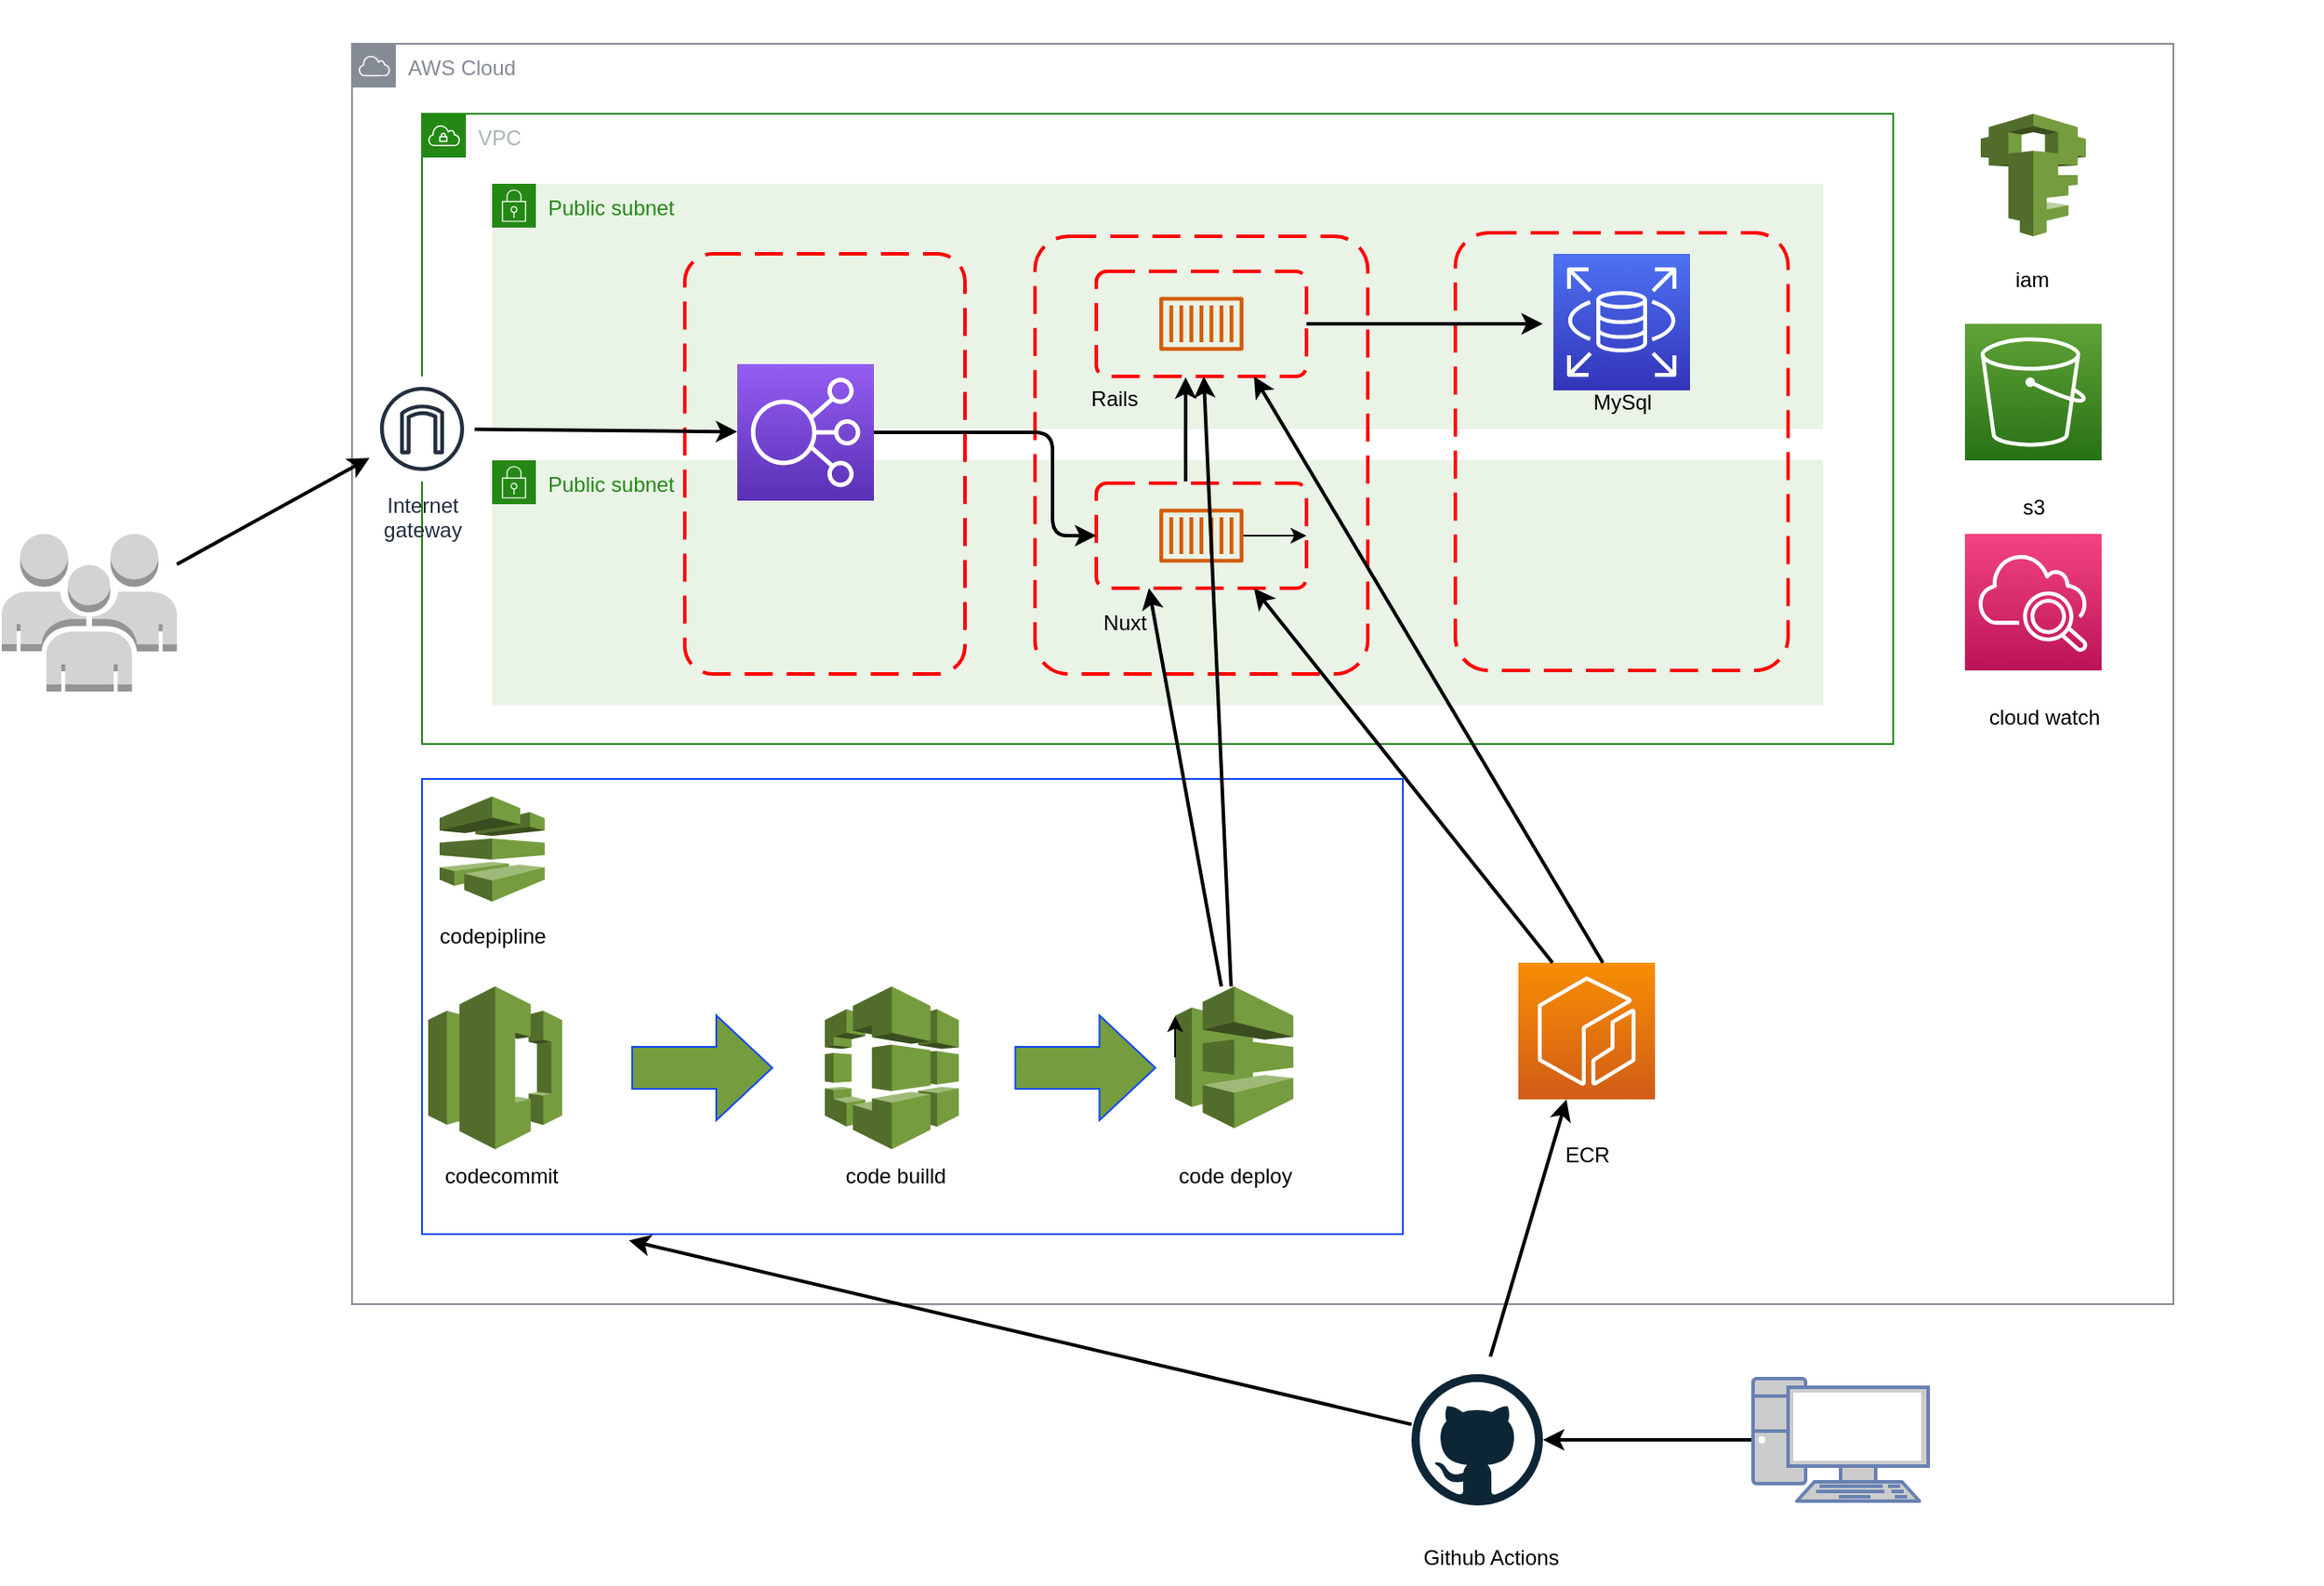 <mxfile>
    <diagram id="zx6Mof1Fe3e_K5SjAvGE" name="Page-1">
        <mxGraphModel dx="1146" dy="682" grid="1" gridSize="10" guides="1" tooltips="1" connect="1" arrows="1" fold="1" page="1" pageScale="1" pageWidth="1654" pageHeight="1169" background="#ffffff" math="0" shadow="0">
            <root>
                <mxCell id="0"/>
                <mxCell id="1" parent="0"/>
                <mxCell id="38" value="Public subnet" style="points=[[0,0],[0.25,0],[0.5,0],[0.75,0],[1,0],[1,0.25],[1,0.5],[1,0.75],[1,1],[0.75,1],[0.5,1],[0.25,1],[0,1],[0,0.75],[0,0.5],[0,0.25]];outlineConnect=0;gradientColor=none;html=1;whiteSpace=wrap;fontSize=12;fontStyle=0;container=1;pointerEvents=0;collapsible=0;recursiveResize=0;shape=mxgraph.aws4.group;grIcon=mxgraph.aws4.group_security_group;grStroke=0;strokeColor=#248814;fillColor=#E9F3E6;verticalAlign=top;align=left;spacingLeft=30;fontColor=#248814;dashed=0;" parent="1" vertex="1">
                    <mxGeometry x="320" y="160" width="760" height="140" as="geometry"/>
                </mxCell>
                <mxCell id="42" value="Public subnet" style="points=[[0,0],[0.25,0],[0.5,0],[0.75,0],[1,0],[1,0.25],[1,0.5],[1,0.75],[1,1],[0.75,1],[0.5,1],[0.25,1],[0,1],[0,0.75],[0,0.5],[0,0.25]];outlineConnect=0;gradientColor=none;html=1;whiteSpace=wrap;fontSize=12;fontStyle=0;container=1;pointerEvents=0;collapsible=0;recursiveResize=0;shape=mxgraph.aws4.group;grIcon=mxgraph.aws4.group_security_group;grStroke=0;strokeColor=#248814;fillColor=#E9F3E6;verticalAlign=top;align=left;spacingLeft=30;fontColor=#248814;dashed=0;" parent="1" vertex="1">
                    <mxGeometry x="320" y="318" width="760" height="140" as="geometry"/>
                </mxCell>
                <mxCell id="4" value="AWS Cloud" style="sketch=0;outlineConnect=0;gradientColor=none;html=1;whiteSpace=wrap;fontSize=12;fontStyle=0;shape=mxgraph.aws4.group;grIcon=mxgraph.aws4.group_aws_cloud;strokeColor=#858B94;fillColor=none;verticalAlign=top;align=left;spacingLeft=30;fontColor=#858B94;dashed=0;" parent="1" vertex="1">
                    <mxGeometry x="240" y="80" width="1040" height="720" as="geometry"/>
                </mxCell>
                <mxCell id="16" value="" style="rounded=0;whiteSpace=wrap;html=1;fontColor=#000000;fillColor=none;strokeColor=#124af3;" parent="1" vertex="1">
                    <mxGeometry x="280" y="500" width="560" height="260" as="geometry"/>
                </mxCell>
                <mxCell id="7" value="VPC" style="points=[[0,0],[0.25,0],[0.5,0],[0.75,0],[1,0],[1,0.25],[1,0.5],[1,0.75],[1,1],[0.75,1],[0.5,1],[0.25,1],[0,1],[0,0.75],[0,0.5],[0,0.25]];outlineConnect=0;gradientColor=none;html=1;whiteSpace=wrap;fontSize=12;fontStyle=0;container=1;pointerEvents=0;collapsible=0;recursiveResize=0;shape=mxgraph.aws4.group;grIcon=mxgraph.aws4.group_vpc;strokeColor=#248814;fillColor=none;verticalAlign=top;align=left;spacingLeft=30;fontColor=#AAB7B8;dashed=0;" parent="1" vertex="1">
                    <mxGeometry x="280" y="120" width="840" height="360" as="geometry"/>
                </mxCell>
                <mxCell id="45" value="" style="rounded=1;arcSize=10;dashed=1;strokeColor=#ff0000;fillColor=none;gradientColor=none;dashPattern=8 4;strokeWidth=2;fontColor=#000000;" parent="7" vertex="1">
                    <mxGeometry x="150" y="80" width="160" height="240" as="geometry"/>
                </mxCell>
                <mxCell id="46" value="" style="rounded=1;arcSize=10;dashed=1;strokeColor=#ff0000;fillColor=none;gradientColor=none;dashPattern=8 4;strokeWidth=2;fontColor=#000000;" parent="7" vertex="1">
                    <mxGeometry x="350" y="70" width="190" height="250" as="geometry"/>
                </mxCell>
                <mxCell id="47" value="" style="sketch=0;points=[[0,0,0],[0.25,0,0],[0.5,0,0],[0.75,0,0],[1,0,0],[0,1,0],[0.25,1,0],[0.5,1,0],[0.75,1,0],[1,1,0],[0,0.25,0],[0,0.5,0],[0,0.75,0],[1,0.25,0],[1,0.5,0],[1,0.75,0]];outlineConnect=0;fontColor=#232F3E;gradientColor=#945DF2;gradientDirection=north;fillColor=#5A30B5;strokeColor=#ffffff;dashed=0;verticalLabelPosition=bottom;verticalAlign=top;align=center;html=1;fontSize=12;fontStyle=0;aspect=fixed;shape=mxgraph.aws4.resourceIcon;resIcon=mxgraph.aws4.elastic_load_balancing;" parent="7" vertex="1">
                    <mxGeometry x="180" y="143" width="78" height="78" as="geometry"/>
                </mxCell>
                <mxCell id="51" value="" style="whiteSpace=wrap;html=1;fillColor=none;strokeColor=#ff0000;fontColor=#000000;rounded=1;arcSize=10;dashed=1;gradientColor=none;dashPattern=8 4;strokeWidth=2;" parent="7" vertex="1">
                    <mxGeometry x="385" y="211" width="120" height="60" as="geometry"/>
                </mxCell>
                <mxCell id="52" value="" style="edgeStyle=none;html=1;fontColor=#000000;startArrow=none;" parent="7" source="50" target="51" edge="1">
                    <mxGeometry relative="1" as="geometry"/>
                </mxCell>
                <mxCell id="50" value="" style="sketch=0;outlineConnect=0;fontColor=#232F3E;gradientColor=none;fillColor=#D45B07;strokeColor=none;dashed=0;verticalLabelPosition=bottom;verticalAlign=top;align=center;html=1;fontSize=12;fontStyle=0;aspect=fixed;pointerEvents=1;shape=mxgraph.aws4.container_1;" parent="7" vertex="1">
                    <mxGeometry x="421" y="225.5" width="48" height="31" as="geometry"/>
                </mxCell>
                <mxCell id="54" value="Nuxt" style="text;html=1;align=center;verticalAlign=middle;resizable=0;points=[];autosize=1;strokeColor=none;fillColor=none;fontColor=#000000;" parent="7" vertex="1">
                    <mxGeometry x="376" y="276" width="50" height="30" as="geometry"/>
                </mxCell>
                <mxCell id="70" value="" style="endArrow=classic;html=1;strokeColor=#000000;strokeWidth=2;fontColor=#000000;entryX=0;entryY=0.5;entryDx=0;entryDy=0;exitX=1;exitY=0.5;exitDx=0;exitDy=0;exitPerimeter=0;" parent="7" source="47" target="51" edge="1">
                    <mxGeometry width="50" height="50" relative="1" as="geometry">
                        <mxPoint x="560" y="450" as="sourcePoint"/>
                        <mxPoint x="610" y="400" as="targetPoint"/>
                        <Array as="points">
                            <mxPoint x="360" y="182"/>
                            <mxPoint x="360" y="241"/>
                        </Array>
                    </mxGeometry>
                </mxCell>
                <mxCell id="72" value="" style="whiteSpace=wrap;html=1;fillColor=none;strokeColor=#ff0000;fontColor=#000000;rounded=1;arcSize=10;dashed=1;gradientColor=none;dashPattern=8 4;strokeWidth=2;" vertex="1" parent="7">
                    <mxGeometry x="385" y="90" width="120" height="60" as="geometry"/>
                </mxCell>
                <mxCell id="73" value="" style="sketch=0;outlineConnect=0;fontColor=#232F3E;gradientColor=none;fillColor=#D45B07;strokeColor=none;dashed=0;verticalLabelPosition=bottom;verticalAlign=top;align=center;html=1;fontSize=12;fontStyle=0;aspect=fixed;pointerEvents=1;shape=mxgraph.aws4.container_1;" vertex="1" parent="7">
                    <mxGeometry x="421" y="104.5" width="48" height="31" as="geometry"/>
                </mxCell>
                <mxCell id="83" value="" style="endArrow=classic;html=1;strokeColor=#000000;strokeWidth=2;fontColor=#000000;entryX=0.425;entryY=1.008;entryDx=0;entryDy=0;entryPerimeter=0;" edge="1" parent="7" target="72">
                    <mxGeometry width="50" height="50" relative="1" as="geometry">
                        <mxPoint x="436" y="210" as="sourcePoint"/>
                        <mxPoint x="495" y="170" as="targetPoint"/>
                    </mxGeometry>
                </mxCell>
                <mxCell id="84" value="Rails" style="text;html=1;align=center;verticalAlign=middle;resizable=0;points=[];autosize=1;strokeColor=none;fillColor=none;fontColor=#000000;" vertex="1" parent="7">
                    <mxGeometry x="370" y="148" width="50" height="30" as="geometry"/>
                </mxCell>
                <mxCell id="6" value="" style="outlineConnect=0;dashed=0;verticalLabelPosition=bottom;verticalAlign=top;align=center;html=1;shape=mxgraph.aws3.users;fillColor=#D2D3D3;gradientColor=none;" parent="1" vertex="1">
                    <mxGeometry x="40" y="360" width="100" height="90" as="geometry"/>
                </mxCell>
                <mxCell id="11" value="" style="outlineConnect=0;dashed=0;verticalLabelPosition=bottom;verticalAlign=top;align=center;html=1;shape=mxgraph.aws3.codepipeline;fillColor=#759C3E;gradientColor=none;" parent="1" vertex="1">
                    <mxGeometry x="290" y="510" width="60" height="60" as="geometry"/>
                </mxCell>
                <mxCell id="15" value="codepipline" style="text;html=1;align=center;verticalAlign=middle;resizable=0;points=[];autosize=1;strokeColor=none;fillColor=none;fontColor=#000000;" parent="1" vertex="1">
                    <mxGeometry x="280" y="575" width="80" height="30" as="geometry"/>
                </mxCell>
                <mxCell id="19" value="" style="sketch=0;points=[[0,0,0],[0.25,0,0],[0.5,0,0],[0.75,0,0],[1,0,0],[0,1,0],[0.25,1,0],[0.5,1,0],[0.75,1,0],[1,1,0],[0,0.25,0],[0,0.5,0],[0,0.75,0],[1,0.25,0],[1,0.5,0],[1,0.75,0]];outlineConnect=0;fontColor=#232F3E;gradientColor=#F78E04;gradientDirection=north;fillColor=#D05C17;strokeColor=#ffffff;dashed=0;verticalLabelPosition=bottom;verticalAlign=top;align=center;html=1;fontSize=12;fontStyle=0;aspect=fixed;shape=mxgraph.aws4.resourceIcon;resIcon=mxgraph.aws4.ecr;" parent="1" vertex="1">
                    <mxGeometry x="906" y="605" width="78" height="78" as="geometry"/>
                </mxCell>
                <mxCell id="20" value="ECR" style="text;html=1;align=center;verticalAlign=middle;resizable=0;points=[];autosize=1;strokeColor=none;fillColor=none;fontColor=#000000;" parent="1" vertex="1">
                    <mxGeometry x="920" y="700" width="50" height="30" as="geometry"/>
                </mxCell>
                <mxCell id="21" value="" style="sketch=0;points=[[0,0,0],[0.25,0,0],[0.5,0,0],[0.75,0,0],[1,0,0],[0,1,0],[0.25,1,0],[0.5,1,0],[0.75,1,0],[1,1,0],[0,0.25,0],[0,0.5,0],[0,0.75,0],[1,0.25,0],[1,0.5,0],[1,0.75,0]];outlineConnect=0;fontColor=#232F3E;gradientColor=#60A337;gradientDirection=north;fillColor=#277116;strokeColor=#ffffff;dashed=0;verticalLabelPosition=bottom;verticalAlign=top;align=center;html=1;fontSize=12;fontStyle=0;aspect=fixed;shape=mxgraph.aws4.resourceIcon;resIcon=mxgraph.aws4.s3;" parent="1" vertex="1">
                    <mxGeometry x="1161" y="240" width="78" height="78" as="geometry"/>
                </mxCell>
                <mxCell id="22" value="s3" style="text;html=1;align=center;verticalAlign=middle;resizable=0;points=[];autosize=1;strokeColor=none;fillColor=none;fontColor=#000000;" parent="1" vertex="1">
                    <mxGeometry x="1180" y="330" width="40" height="30" as="geometry"/>
                </mxCell>
                <mxCell id="23" value="" style="outlineConnect=0;dashed=0;verticalLabelPosition=bottom;verticalAlign=top;align=center;html=1;shape=mxgraph.aws3.iam;fillColor=#759C3E;gradientColor=none;strokeColor=#124af3;fontColor=#000000;" parent="1" vertex="1">
                    <mxGeometry x="1170" y="120" width="60" height="70" as="geometry"/>
                </mxCell>
                <mxCell id="24" value="iam" style="text;html=1;align=center;verticalAlign=middle;resizable=0;points=[];autosize=1;strokeColor=none;fillColor=none;fontColor=#000000;" parent="1" vertex="1">
                    <mxGeometry x="1179" y="200" width="40" height="30" as="geometry"/>
                </mxCell>
                <mxCell id="25" value="" style="sketch=0;points=[[0,0,0],[0.25,0,0],[0.5,0,0],[0.75,0,0],[1,0,0],[0,1,0],[0.25,1,0],[0.5,1,0],[0.75,1,0],[1,1,0],[0,0.25,0],[0,0.5,0],[0,0.75,0],[1,0.25,0],[1,0.5,0],[1,0.75,0]];points=[[0,0,0],[0.25,0,0],[0.5,0,0],[0.75,0,0],[1,0,0],[0,1,0],[0.25,1,0],[0.5,1,0],[0.75,1,0],[1,1,0],[0,0.25,0],[0,0.5,0],[0,0.75,0],[1,0.25,0],[1,0.5,0],[1,0.75,0]];outlineConnect=0;fontColor=#232F3E;gradientColor=#F34482;gradientDirection=north;fillColor=#BC1356;strokeColor=#ffffff;dashed=0;verticalLabelPosition=bottom;verticalAlign=top;align=center;html=1;fontSize=12;fontStyle=0;aspect=fixed;shape=mxgraph.aws4.resourceIcon;resIcon=mxgraph.aws4.cloudwatch_2;" parent="1" vertex="1">
                    <mxGeometry x="1161" y="360" width="78" height="78" as="geometry"/>
                </mxCell>
                <mxCell id="26" value="cloud watch" style="text;html=1;align=center;verticalAlign=middle;resizable=0;points=[];autosize=1;strokeColor=none;fillColor=none;fontColor=#000000;" parent="1" vertex="1">
                    <mxGeometry x="1161" y="450" width="90" height="30" as="geometry"/>
                </mxCell>
                <mxCell id="27" value="" style="dashed=0;outlineConnect=0;html=1;align=center;labelPosition=center;verticalLabelPosition=bottom;verticalAlign=top;shape=mxgraph.weblogos.github;strokeColor=#124af3;fontColor=#000000;fillColor=none;" parent="1" vertex="1">
                    <mxGeometry x="845" y="840" width="75" height="75" as="geometry"/>
                </mxCell>
                <mxCell id="55" value="" style="edgeStyle=none;html=1;fontColor=#000000;startArrow=none;startFill=0;strokeColor=#000000;endArrow=classic;endFill=1;strokeWidth=2;" parent="1" source="28" target="27" edge="1">
                    <mxGeometry relative="1" as="geometry"/>
                </mxCell>
                <mxCell id="28" value="" style="fontColor=#0066CC;verticalAlign=top;verticalLabelPosition=bottom;labelPosition=center;align=center;html=1;outlineConnect=0;fillColor=#CCCCCC;strokeColor=#6881B3;gradientColor=none;gradientDirection=north;strokeWidth=2;shape=mxgraph.networks.pc;" parent="1" vertex="1">
                    <mxGeometry x="1040" y="842.5" width="100" height="70" as="geometry"/>
                </mxCell>
                <mxCell id="29" value="Github Actions" style="text;html=1;align=center;verticalAlign=middle;resizable=0;points=[];autosize=1;strokeColor=none;fillColor=none;fontColor=#000000;" parent="1" vertex="1">
                    <mxGeometry x="840" y="930" width="100" height="30" as="geometry"/>
                </mxCell>
                <mxCell id="30" value="" style="outlineConnect=0;dashed=0;verticalLabelPosition=bottom;verticalAlign=top;align=center;html=1;shape=mxgraph.aws3.codecommit;fillColor=#759C3E;gradientColor=none;strokeColor=#124af3;fontColor=#000000;" parent="1" vertex="1">
                    <mxGeometry x="283.5" y="618.5" width="76.5" height="93" as="geometry"/>
                </mxCell>
                <mxCell id="56" value="" style="edgeStyle=none;html=1;strokeColor=#000000;strokeWidth=2;fontColor=#000000;startArrow=none;startFill=0;endArrow=classic;endFill=1;" parent="1" source="31" target="30" edge="1">
                    <mxGeometry relative="1" as="geometry"/>
                </mxCell>
                <mxCell id="31" value="codecommit" style="text;html=1;align=center;verticalAlign=middle;resizable=0;points=[];autosize=1;strokeColor=none;fillColor=none;fontColor=#000000;" parent="1" vertex="1">
                    <mxGeometry x="280" y="711.5" width="90" height="30" as="geometry"/>
                </mxCell>
                <mxCell id="32" value="" style="outlineConnect=0;dashed=0;verticalLabelPosition=bottom;verticalAlign=top;align=center;html=1;shape=mxgraph.aws3.codebuild;fillColor=#759C3E;gradientColor=none;strokeColor=#124af3;fontColor=#000000;" parent="1" vertex="1">
                    <mxGeometry x="510" y="618.5" width="76.5" height="93" as="geometry"/>
                </mxCell>
                <mxCell id="34" value="" style="outlineConnect=0;dashed=0;verticalLabelPosition=bottom;verticalAlign=top;align=center;html=1;shape=mxgraph.aws3.codedeploy;fillColor=#759C3E;gradientColor=none;strokeColor=#124af3;fontColor=#000000;" parent="1" vertex="1">
                    <mxGeometry x="710" y="618.5" width="67.5" height="81" as="geometry"/>
                </mxCell>
                <mxCell id="35" style="edgeStyle=none;html=1;exitX=0;exitY=0.5;exitDx=0;exitDy=0;exitPerimeter=0;entryX=0;entryY=0.21;entryDx=0;entryDy=0;entryPerimeter=0;fontColor=#000000;" parent="1" source="34" target="34" edge="1">
                    <mxGeometry relative="1" as="geometry"/>
                </mxCell>
                <mxCell id="36" value="code builld" style="text;html=1;align=center;verticalAlign=middle;resizable=0;points=[];autosize=1;strokeColor=none;fillColor=none;fontColor=#000000;" parent="1" vertex="1">
                    <mxGeometry x="510" y="711.5" width="80" height="30" as="geometry"/>
                </mxCell>
                <mxCell id="37" value="code deploy" style="text;html=1;align=center;verticalAlign=middle;resizable=0;points=[];autosize=1;strokeColor=none;fillColor=none;fontColor=#000000;" parent="1" vertex="1">
                    <mxGeometry x="698.75" y="711.5" width="90" height="30" as="geometry"/>
                </mxCell>
                <mxCell id="59" value="" style="endArrow=none;html=1;strokeColor=#000000;strokeWidth=2;fontColor=#000000;endFill=0;startArrow=classic;startFill=1;" parent="1" source="19" edge="1">
                    <mxGeometry width="50" height="50" relative="1" as="geometry">
                        <mxPoint x="850" y="660" as="sourcePoint"/>
                        <mxPoint x="890" y="830" as="targetPoint"/>
                    </mxGeometry>
                </mxCell>
                <mxCell id="60" value="" style="endArrow=none;html=1;strokeColor=#000000;strokeWidth=2;fontColor=#000000;exitX=0.211;exitY=1.014;exitDx=0;exitDy=0;exitPerimeter=0;startArrow=classic;startFill=1;endFill=0;" parent="1" source="16" target="27" edge="1">
                    <mxGeometry width="50" height="50" relative="1" as="geometry">
                        <mxPoint x="850" y="660" as="sourcePoint"/>
                        <mxPoint x="900" y="610" as="targetPoint"/>
                    </mxGeometry>
                </mxCell>
                <mxCell id="61" value="" style="shape=singleArrow;whiteSpace=wrap;html=1;arrowWidth=0.4;arrowSize=0.4;verticalAlign=top;fillColor=#759C3E;strokeColor=#124af3;fontColor=#000000;dashed=0;gradientColor=none;" parent="1" vertex="1">
                    <mxGeometry x="400" y="635" width="80" height="60" as="geometry"/>
                </mxCell>
                <mxCell id="63" value="" style="shape=singleArrow;whiteSpace=wrap;html=1;arrowWidth=0.4;arrowSize=0.4;verticalAlign=top;fillColor=#759C3E;strokeColor=#124af3;fontColor=#000000;dashed=0;gradientColor=none;" parent="1" vertex="1">
                    <mxGeometry x="618.75" y="635" width="80" height="60" as="geometry"/>
                </mxCell>
                <mxCell id="65" value="" style="endArrow=classic;html=1;strokeColor=#000000;strokeWidth=2;fontColor=#000000;entryX=0.25;entryY=1;entryDx=0;entryDy=0;" parent="1" source="34" edge="1" target="51">
                    <mxGeometry width="50" height="50" relative="1" as="geometry">
                        <mxPoint x="850" y="660" as="sourcePoint"/>
                        <mxPoint x="820" y="410" as="targetPoint"/>
                    </mxGeometry>
                </mxCell>
                <mxCell id="66" value="" style="endArrow=classic;html=1;strokeColor=#000000;strokeWidth=2;fontColor=#000000;entryX=0.75;entryY=1;entryDx=0;entryDy=0;exitX=0.25;exitY=0;exitDx=0;exitDy=0;exitPerimeter=0;" parent="1" source="19" target="51" edge="1">
                    <mxGeometry width="50" height="50" relative="1" as="geometry">
                        <mxPoint x="850" y="660" as="sourcePoint"/>
                        <mxPoint x="900" y="610" as="targetPoint"/>
                    </mxGeometry>
                </mxCell>
                <mxCell id="67" value="Internet&#10;gateway" style="sketch=0;outlineConnect=0;fontColor=#232F3E;gradientColor=none;strokeColor=#232F3E;fillColor=#ffffff;dashed=0;verticalLabelPosition=bottom;verticalAlign=top;align=center;html=1;fontSize=12;fontStyle=0;aspect=fixed;shape=mxgraph.aws4.resourceIcon;resIcon=mxgraph.aws4.internet_gateway;" parent="1" vertex="1">
                    <mxGeometry x="250" y="270" width="60" height="60" as="geometry"/>
                </mxCell>
                <mxCell id="68" value="" style="endArrow=classic;html=1;strokeColor=#000000;strokeWidth=2;fontColor=#000000;" parent="1" source="6" target="67" edge="1">
                    <mxGeometry width="50" height="50" relative="1" as="geometry">
                        <mxPoint x="840" y="570" as="sourcePoint"/>
                        <mxPoint x="890" y="520" as="targetPoint"/>
                    </mxGeometry>
                </mxCell>
                <mxCell id="69" value="" style="endArrow=classic;html=1;strokeColor=#000000;strokeWidth=2;fontColor=#000000;" parent="1" source="67" target="47" edge="1">
                    <mxGeometry width="50" height="50" relative="1" as="geometry">
                        <mxPoint x="840" y="570" as="sourcePoint"/>
                        <mxPoint x="890" y="520" as="targetPoint"/>
                    </mxGeometry>
                </mxCell>
                <mxCell id="71" value="&amp;nbsp;" style="text;html=1;align=center;verticalAlign=middle;resizable=0;points=[];autosize=1;strokeColor=none;fillColor=none;fontColor=#000000;" parent="1" vertex="1">
                    <mxGeometry x="1335" y="55" width="30" height="30" as="geometry"/>
                </mxCell>
                <mxCell id="77" value="" style="endArrow=classic;html=1;strokeColor=#000000;strokeWidth=2;fontColor=#000000;entryX=0.75;entryY=1;entryDx=0;entryDy=0;exitX=0.25;exitY=0;exitDx=0;exitDy=0;exitPerimeter=0;" edge="1" parent="1" target="72">
                    <mxGeometry width="50" height="50" relative="1" as="geometry">
                        <mxPoint x="954.25" y="605" as="sourcePoint"/>
                        <mxPoint x="788.75" y="391" as="targetPoint"/>
                    </mxGeometry>
                </mxCell>
                <mxCell id="78" value="" style="endArrow=classic;html=1;strokeColor=#000000;strokeWidth=2;fontColor=#000000;" edge="1" parent="1" source="34" target="72">
                    <mxGeometry width="50" height="50" relative="1" as="geometry">
                        <mxPoint x="747.139" y="628.5" as="sourcePoint"/>
                        <mxPoint x="710" y="401" as="targetPoint"/>
                    </mxGeometry>
                </mxCell>
                <mxCell id="79" value="" style="rounded=1;arcSize=10;dashed=1;strokeColor=#ff0000;fillColor=none;gradientColor=none;dashPattern=8 4;strokeWidth=2;fontColor=#000000;" vertex="1" parent="1">
                    <mxGeometry x="870" y="188" width="190" height="250" as="geometry"/>
                </mxCell>
                <mxCell id="80" value="" style="sketch=0;points=[[0,0,0],[0.25,0,0],[0.5,0,0],[0.75,0,0],[1,0,0],[0,1,0],[0.25,1,0],[0.5,1,0],[0.75,1,0],[1,1,0],[0,0.25,0],[0,0.5,0],[0,0.75,0],[1,0.25,0],[1,0.5,0],[1,0.75,0]];outlineConnect=0;fontColor=#232F3E;gradientColor=#4D72F3;gradientDirection=north;fillColor=#3334B9;strokeColor=#ffffff;dashed=0;verticalLabelPosition=bottom;verticalAlign=top;align=center;html=1;fontSize=12;fontStyle=0;aspect=fixed;shape=mxgraph.aws4.resourceIcon;resIcon=mxgraph.aws4.rds;" vertex="1" parent="1">
                    <mxGeometry x="926" y="200" width="78" height="78" as="geometry"/>
                </mxCell>
                <mxCell id="81" value="MySql" style="text;html=1;align=center;verticalAlign=middle;resizable=0;points=[];autosize=1;strokeColor=none;fillColor=none;fontColor=#000000;" vertex="1" parent="1">
                    <mxGeometry x="935" y="270" width="60" height="30" as="geometry"/>
                </mxCell>
                <mxCell id="82" value="" style="endArrow=classic;html=1;strokeColor=#000000;strokeWidth=2;fontColor=#000000;exitX=1;exitY=0.5;exitDx=0;exitDy=0;" edge="1" parent="1" source="72">
                    <mxGeometry width="50" height="50" relative="1" as="geometry">
                        <mxPoint x="1125.25" y="585" as="sourcePoint"/>
                        <mxPoint x="920" y="240" as="targetPoint"/>
                    </mxGeometry>
                </mxCell>
            </root>
        </mxGraphModel>
    </diagram>
</mxfile>
